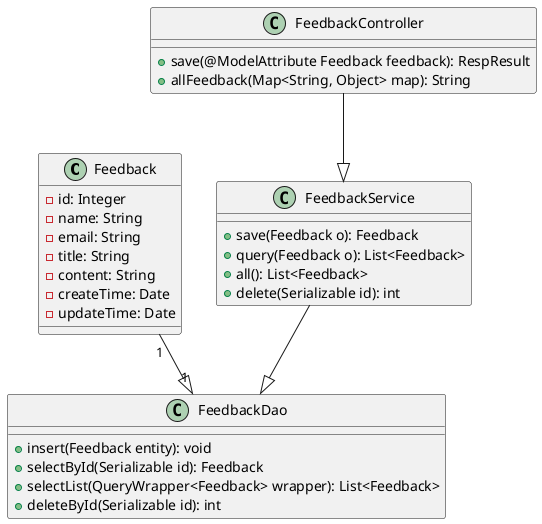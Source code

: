@startuml
'<url id="cv74n16ruqkthmblf48g" type="url" status="parsed" title="Use case Diagram syntax and features" wc="12151">https://plantuml.com/use-case-diagram</url>

class Feedback {
  - id: Integer
  - name: String
  - email: String
  - title: String
  - content: String
  - createTime: Date
  - updateTime: Date
}

class FeedbackDao {
  + insert(Feedback entity): void
  + selectById(Serializable id): Feedback
  + selectList(QueryWrapper<Feedback> wrapper): List<Feedback>
  + deleteById(Serializable id): int
}

class FeedbackService {
  + save(Feedback o): Feedback
  + query(Feedback o): List<Feedback>
  + all(): List<Feedback>
  + delete(Serializable id): int
}

class FeedbackController {
  + save(@ModelAttribute Feedback feedback): RespResult
  + allFeedback(Map<String, Object> map): String
}

Feedback "1" --|> "1" FeedbackDao
FeedbackService --|> FeedbackDao
FeedbackController --|> FeedbackService

@enduml